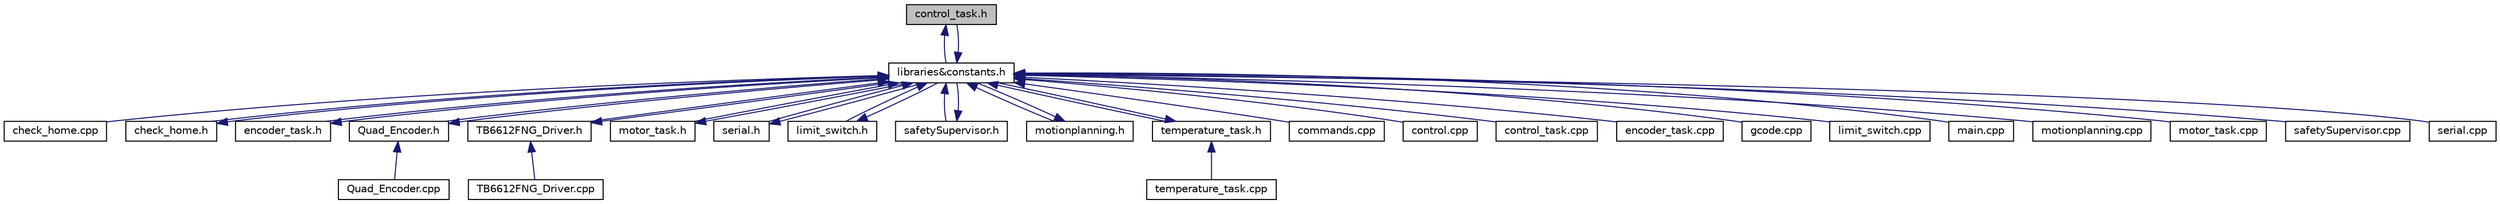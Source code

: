 digraph "control_task.h"
{
 // LATEX_PDF_SIZE
  edge [fontname="Helvetica",fontsize="10",labelfontname="Helvetica",labelfontsize="10"];
  node [fontname="Helvetica",fontsize="10",shape=record];
  Node1 [label="control_task.h",height=0.2,width=0.4,color="black", fillcolor="grey75", style="filled", fontcolor="black",tooltip="File containing the header for a file containing the control_task function."];
  Node1 -> Node2 [dir="back",color="midnightblue",fontsize="10",style="solid"];
  Node2 [label="libraries&constants.h",height=0.2,width=0.4,color="black", fillcolor="white", style="filled",URL="$libraries_6constants_8h.html",tooltip=" "];
  Node2 -> Node3 [dir="back",color="midnightblue",fontsize="10",style="solid"];
  Node3 [label="check_home.cpp",height=0.2,width=0.4,color="black", fillcolor="white", style="filled",URL="$check__home_8cpp.html",tooltip="File containing all functions related to homing the laser."];
  Node2 -> Node4 [dir="back",color="midnightblue",fontsize="10",style="solid"];
  Node4 [label="check_home.h",height=0.2,width=0.4,color="black", fillcolor="white", style="filled",URL="$check__home_8h.html",tooltip="File containing the header for check_home.cpp."];
  Node4 -> Node2 [dir="back",color="midnightblue",fontsize="10",style="solid"];
  Node2 -> Node5 [dir="back",color="midnightblue",fontsize="10",style="solid"];
  Node5 [label="encoder_task.h",height=0.2,width=0.4,color="black", fillcolor="white", style="filled",URL="$encoder__task_8h.html",tooltip="File that contains the header for encoder_task.cpp."];
  Node5 -> Node2 [dir="back",color="midnightblue",fontsize="10",style="solid"];
  Node2 -> Node6 [dir="back",color="midnightblue",fontsize="10",style="solid"];
  Node6 [label="Quad_Encoder.h",height=0.2,width=0.4,color="black", fillcolor="white", style="filled",URL="$Quad__Encoder_8h.html",tooltip=" "];
  Node6 -> Node2 [dir="back",color="midnightblue",fontsize="10",style="solid"];
  Node6 -> Node7 [dir="back",color="midnightblue",fontsize="10",style="solid"];
  Node7 [label="Quad_Encoder.cpp",height=0.2,width=0.4,color="black", fillcolor="white", style="filled",URL="$Quad__Encoder_8cpp.html",tooltip=" "];
  Node2 -> Node8 [dir="back",color="midnightblue",fontsize="10",style="solid"];
  Node8 [label="TB6612FNG_Driver.h",height=0.2,width=0.4,color="black", fillcolor="white", style="filled",URL="$TB6612FNG__Driver_8h.html",tooltip=" "];
  Node8 -> Node2 [dir="back",color="midnightblue",fontsize="10",style="solid"];
  Node8 -> Node9 [dir="back",color="midnightblue",fontsize="10",style="solid"];
  Node9 [label="TB6612FNG_Driver.cpp",height=0.2,width=0.4,color="black", fillcolor="white", style="filled",URL="$TB6612FNG__Driver_8cpp.html",tooltip=" "];
  Node2 -> Node10 [dir="back",color="midnightblue",fontsize="10",style="solid"];
  Node10 [label="motor_task.h",height=0.2,width=0.4,color="black", fillcolor="white", style="filled",URL="$motor__task_8h.html",tooltip=" "];
  Node10 -> Node2 [dir="back",color="midnightblue",fontsize="10",style="solid"];
  Node2 -> Node11 [dir="back",color="midnightblue",fontsize="10",style="solid"];
  Node11 [label="serial.h",height=0.2,width=0.4,color="black", fillcolor="white", style="filled",URL="$serial_8h.html",tooltip=" "];
  Node11 -> Node2 [dir="back",color="midnightblue",fontsize="10",style="solid"];
  Node2 -> Node12 [dir="back",color="midnightblue",fontsize="10",style="solid"];
  Node12 [label="limit_switch.h",height=0.2,width=0.4,color="black", fillcolor="white", style="filled",URL="$limit__switch_8h.html",tooltip=" "];
  Node12 -> Node2 [dir="back",color="midnightblue",fontsize="10",style="solid"];
  Node2 -> Node13 [dir="back",color="midnightblue",fontsize="10",style="solid"];
  Node13 [label="safetySupervisor.h",height=0.2,width=0.4,color="black", fillcolor="white", style="filled",URL="$safetySupervisor_8h.html",tooltip=" "];
  Node13 -> Node2 [dir="back",color="midnightblue",fontsize="10",style="solid"];
  Node2 -> Node14 [dir="back",color="midnightblue",fontsize="10",style="solid"];
  Node14 [label="motionplanning.h",height=0.2,width=0.4,color="black", fillcolor="white", style="filled",URL="$motionplanning_8h.html",tooltip=" "];
  Node14 -> Node2 [dir="back",color="midnightblue",fontsize="10",style="solid"];
  Node2 -> Node15 [dir="back",color="midnightblue",fontsize="10",style="solid"];
  Node15 [label="temperature_task.h",height=0.2,width=0.4,color="black", fillcolor="white", style="filled",URL="$temperature__task_8h.html",tooltip=" "];
  Node15 -> Node2 [dir="back",color="midnightblue",fontsize="10",style="solid"];
  Node15 -> Node16 [dir="back",color="midnightblue",fontsize="10",style="solid"];
  Node16 [label="temperature_task.cpp",height=0.2,width=0.4,color="black", fillcolor="white", style="filled",URL="$temperature__task_8cpp.html",tooltip=" "];
  Node2 -> Node1 [dir="back",color="midnightblue",fontsize="10",style="solid"];
  Node2 -> Node17 [dir="back",color="midnightblue",fontsize="10",style="solid"];
  Node17 [label="commands.cpp",height=0.2,width=0.4,color="black", fillcolor="white", style="filled",URL="$commands_8cpp.html",tooltip="File containing functions that interpret machine and G-code commands."];
  Node2 -> Node18 [dir="back",color="midnightblue",fontsize="10",style="solid"];
  Node18 [label="control.cpp",height=0.2,width=0.4,color="black", fillcolor="white", style="filled",URL="$control_8cpp.html",tooltip="File containing a class that implements a P, PI, or PID motor control code to drive the motors."];
  Node2 -> Node19 [dir="back",color="midnightblue",fontsize="10",style="solid"];
  Node19 [label="control_task.cpp",height=0.2,width=0.4,color="black", fillcolor="white", style="filled",URL="$control__task_8cpp.html",tooltip="File containing the main control task."];
  Node2 -> Node20 [dir="back",color="midnightblue",fontsize="10",style="solid"];
  Node20 [label="encoder_task.cpp",height=0.2,width=0.4,color="black", fillcolor="white", style="filled",URL="$encoder__task_8cpp.html",tooltip="File that contains encoder task function file implementation."];
  Node2 -> Node21 [dir="back",color="midnightblue",fontsize="10",style="solid"];
  Node21 [label="gcode.cpp",height=0.2,width=0.4,color="black", fillcolor="white", style="filled",URL="$gcode_8cpp.html",tooltip="File containing methods and classes to interpret G-code."];
  Node2 -> Node22 [dir="back",color="midnightblue",fontsize="10",style="solid"];
  Node22 [label="limit_switch.cpp",height=0.2,width=0.4,color="black", fillcolor="white", style="filled",URL="$limit__switch_8cpp.html",tooltip=" "];
  Node2 -> Node23 [dir="back",color="midnightblue",fontsize="10",style="solid"];
  Node23 [label="main.cpp",height=0.2,width=0.4,color="black", fillcolor="white", style="filled",URL="$main_8cpp.html",tooltip=" "];
  Node2 -> Node24 [dir="back",color="midnightblue",fontsize="10",style="solid"];
  Node24 [label="motionplanning.cpp",height=0.2,width=0.4,color="black", fillcolor="white", style="filled",URL="$motionplanning_8cpp.html",tooltip=" "];
  Node2 -> Node25 [dir="back",color="midnightblue",fontsize="10",style="solid"];
  Node25 [label="motor_task.cpp",height=0.2,width=0.4,color="black", fillcolor="white", style="filled",URL="$motor__task_8cpp.html",tooltip=" "];
  Node2 -> Node26 [dir="back",color="midnightblue",fontsize="10",style="solid"];
  Node26 [label="safetySupervisor.cpp",height=0.2,width=0.4,color="black", fillcolor="white", style="filled",URL="$safetySupervisor_8cpp.html",tooltip=" "];
  Node2 -> Node27 [dir="back",color="midnightblue",fontsize="10",style="solid"];
  Node27 [label="serial.cpp",height=0.2,width=0.4,color="black", fillcolor="white", style="filled",URL="$serial_8cpp.html",tooltip=" "];
}
